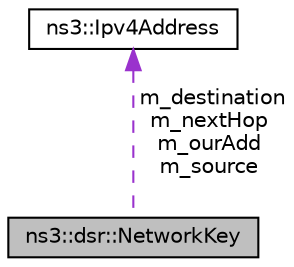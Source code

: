 digraph "ns3::dsr::NetworkKey"
{
 // LATEX_PDF_SIZE
  edge [fontname="Helvetica",fontsize="10",labelfontname="Helvetica",labelfontsize="10"];
  node [fontname="Helvetica",fontsize="10",shape=record];
  Node1 [label="ns3::dsr::NetworkKey",height=0.2,width=0.4,color="black", fillcolor="grey75", style="filled", fontcolor="black",tooltip="NetworkKey structure."];
  Node2 -> Node1 [dir="back",color="darkorchid3",fontsize="10",style="dashed",label=" m_destination\nm_nextHop\nm_ourAdd\nm_source" ,fontname="Helvetica"];
  Node2 [label="ns3::Ipv4Address",height=0.2,width=0.4,color="black", fillcolor="white", style="filled",URL="$classns3_1_1_ipv4_address.html",tooltip="Ipv4 addresses are stored in host order in this class."];
}
